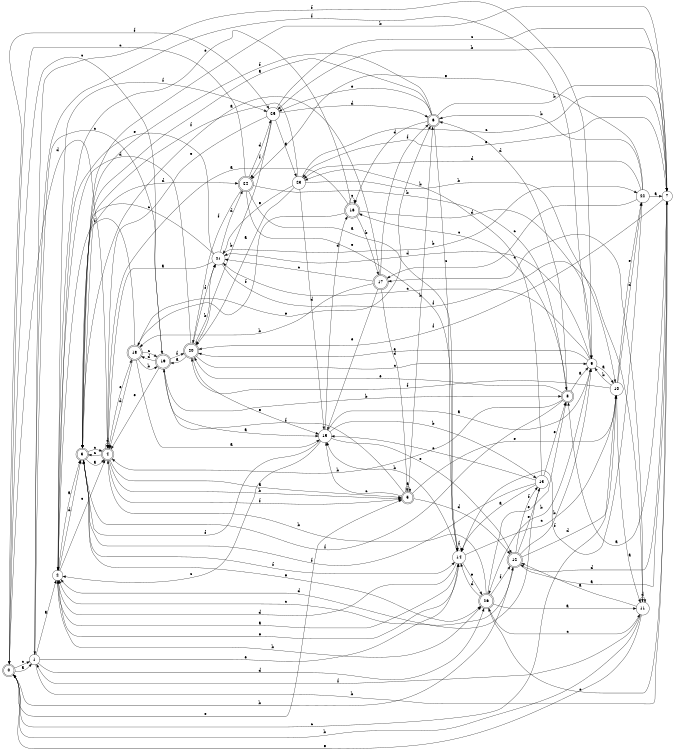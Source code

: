 digraph n22_3 {
__start0 [label="" shape="none"];

rankdir=LR;
size="8,5";

s0 [style="rounded,filled", color="black", fillcolor="white" shape="doublecircle", label="0"];
s1 [style="filled", color="black", fillcolor="white" shape="circle", label="1"];
s2 [style="filled", color="black", fillcolor="white" shape="circle", label="2"];
s3 [style="rounded,filled", color="black", fillcolor="white" shape="doublecircle", label="3"];
s4 [style="rounded,filled", color="black", fillcolor="white" shape="doublecircle", label="4"];
s5 [style="rounded,filled", color="black", fillcolor="white" shape="doublecircle", label="5"];
s6 [style="rounded,filled", color="black", fillcolor="white" shape="doublecircle", label="6"];
s7 [style="filled", color="black", fillcolor="white" shape="circle", label="7"];
s8 [style="rounded,filled", color="black", fillcolor="white" shape="doublecircle", label="8"];
s9 [style="filled", color="black", fillcolor="white" shape="circle", label="9"];
s10 [style="filled", color="black", fillcolor="white" shape="circle", label="10"];
s11 [style="filled", color="black", fillcolor="white" shape="circle", label="11"];
s12 [style="rounded,filled", color="black", fillcolor="white" shape="doublecircle", label="12"];
s13 [style="filled", color="black", fillcolor="white" shape="circle", label="13"];
s14 [style="filled", color="black", fillcolor="white" shape="circle", label="14"];
s15 [style="filled", color="black", fillcolor="white" shape="circle", label="15"];
s16 [style="rounded,filled", color="black", fillcolor="white" shape="doublecircle", label="16"];
s17 [style="rounded,filled", color="black", fillcolor="white" shape="doublecircle", label="17"];
s18 [style="rounded,filled", color="black", fillcolor="white" shape="doublecircle", label="18"];
s19 [style="rounded,filled", color="black", fillcolor="white" shape="doublecircle", label="19"];
s20 [style="rounded,filled", color="black", fillcolor="white" shape="doublecircle", label="20"];
s21 [style="filled", color="black", fillcolor="white" shape="circle", label="21"];
s22 [style="filled", color="black", fillcolor="white" shape="circle", label="22"];
s23 [style="filled", color="black", fillcolor="white" shape="circle", label="23"];
s24 [style="rounded,filled", color="black", fillcolor="white" shape="doublecircle", label="24"];
s25 [style="filled", color="black", fillcolor="white" shape="circle", label="25"];
s26 [style="rounded,filled", color="black", fillcolor="white" shape="doublecircle", label="26"];
s0 -> s1 [label="a"];
s0 -> s12 [label="b"];
s0 -> s1 [label="c"];
s0 -> s4 [label="d"];
s0 -> s5 [label="e"];
s0 -> s25 [label="f"];
s1 -> s2 [label="a"];
s1 -> s7 [label="b"];
s1 -> s19 [label="c"];
s1 -> s26 [label="d"];
s1 -> s14 [label="e"];
s1 -> s9 [label="f"];
s2 -> s3 [label="a"];
s2 -> s26 [label="b"];
s2 -> s4 [label="c"];
s2 -> s3 [label="d"];
s2 -> s14 [label="e"];
s2 -> s25 [label="f"];
s3 -> s4 [label="a"];
s3 -> s7 [label="b"];
s3 -> s4 [label="c"];
s3 -> s24 [label="d"];
s3 -> s26 [label="e"];
s3 -> s14 [label="f"];
s4 -> s5 [label="a"];
s4 -> s5 [label="b"];
s4 -> s3 [label="c"];
s4 -> s4 [label="d"];
s4 -> s18 [label="e"];
s4 -> s5 [label="f"];
s5 -> s5 [label="a"];
s5 -> s6 [label="b"];
s5 -> s15 [label="c"];
s5 -> s12 [label="d"];
s5 -> s10 [label="e"];
s5 -> s19 [label="f"];
s6 -> s3 [label="a"];
s6 -> s7 [label="b"];
s6 -> s14 [label="c"];
s6 -> s16 [label="d"];
s6 -> s25 [label="e"];
s6 -> s3 [label="f"];
s7 -> s8 [label="a"];
s7 -> s25 [label="b"];
s7 -> s26 [label="c"];
s7 -> s12 [label="d"];
s7 -> s23 [label="e"];
s7 -> s20 [label="f"];
s8 -> s9 [label="a"];
s8 -> s4 [label="b"];
s8 -> s16 [label="c"];
s8 -> s6 [label="d"];
s8 -> s20 [label="e"];
s8 -> s3 [label="f"];
s9 -> s10 [label="a"];
s9 -> s26 [label="b"];
s9 -> s21 [label="c"];
s9 -> s21 [label="d"];
s9 -> s20 [label="e"];
s9 -> s1 [label="f"];
s10 -> s11 [label="a"];
s10 -> s9 [label="b"];
s10 -> s0 [label="c"];
s10 -> s22 [label="d"];
s10 -> s22 [label="e"];
s10 -> s20 [label="f"];
s11 -> s12 [label="a"];
s11 -> s0 [label="b"];
s11 -> s17 [label="c"];
s11 -> s11 [label="d"];
s11 -> s0 [label="e"];
s11 -> s1 [label="f"];
s12 -> s7 [label="a"];
s12 -> s9 [label="b"];
s12 -> s2 [label="c"];
s12 -> s10 [label="d"];
s12 -> s13 [label="e"];
s12 -> s13 [label="f"];
s13 -> s14 [label="a"];
s13 -> s23 [label="b"];
s13 -> s15 [label="c"];
s13 -> s2 [label="d"];
s13 -> s8 [label="e"];
s13 -> s3 [label="f"];
s14 -> s2 [label="a"];
s14 -> s15 [label="b"];
s14 -> s10 [label="c"];
s14 -> s2 [label="d"];
s14 -> s26 [label="e"];
s14 -> s14 [label="f"];
s15 -> s9 [label="a"];
s15 -> s13 [label="b"];
s15 -> s2 [label="c"];
s15 -> s16 [label="d"];
s15 -> s12 [label="e"];
s15 -> s3 [label="f"];
s16 -> s4 [label="a"];
s16 -> s17 [label="b"];
s16 -> s16 [label="c"];
s16 -> s9 [label="d"];
s16 -> s2 [label="e"];
s16 -> s18 [label="f"];
s17 -> s3 [label="a"];
s17 -> s18 [label="b"];
s17 -> s21 [label="c"];
s17 -> s5 [label="d"];
s17 -> s15 [label="e"];
s17 -> s6 [label="f"];
s18 -> s15 [label="a"];
s18 -> s19 [label="b"];
s18 -> s19 [label="c"];
s18 -> s4 [label="d"];
s18 -> s6 [label="e"];
s18 -> s2 [label="f"];
s19 -> s15 [label="a"];
s19 -> s8 [label="b"];
s19 -> s0 [label="c"];
s19 -> s18 [label="d"];
s19 -> s4 [label="e"];
s19 -> s20 [label="f"];
s20 -> s19 [label="a"];
s20 -> s21 [label="b"];
s20 -> s9 [label="c"];
s20 -> s2 [label="d"];
s20 -> s15 [label="e"];
s20 -> s21 [label="f"];
s21 -> s4 [label="a"];
s21 -> s22 [label="b"];
s21 -> s3 [label="c"];
s21 -> s24 [label="d"];
s21 -> s2 [label="e"];
s21 -> s11 [label="f"];
s22 -> s7 [label="a"];
s22 -> s6 [label="b"];
s22 -> s17 [label="c"];
s22 -> s23 [label="d"];
s22 -> s24 [label="e"];
s22 -> s14 [label="f"];
s23 -> s20 [label="a"];
s23 -> s10 [label="b"];
s23 -> s7 [label="c"];
s23 -> s15 [label="d"];
s23 -> s21 [label="e"];
s23 -> s3 [label="f"];
s24 -> s14 [label="a"];
s24 -> s8 [label="b"];
s24 -> s0 [label="c"];
s24 -> s25 [label="d"];
s24 -> s14 [label="e"];
s24 -> s20 [label="f"];
s25 -> s23 [label="a"];
s25 -> s20 [label="b"];
s25 -> s7 [label="c"];
s25 -> s6 [label="d"];
s25 -> s4 [label="e"];
s25 -> s24 [label="f"];
s26 -> s11 [label="a"];
s26 -> s4 [label="b"];
s26 -> s11 [label="c"];
s26 -> s14 [label="d"];
s26 -> s8 [label="e"];
s26 -> s12 [label="f"];

}